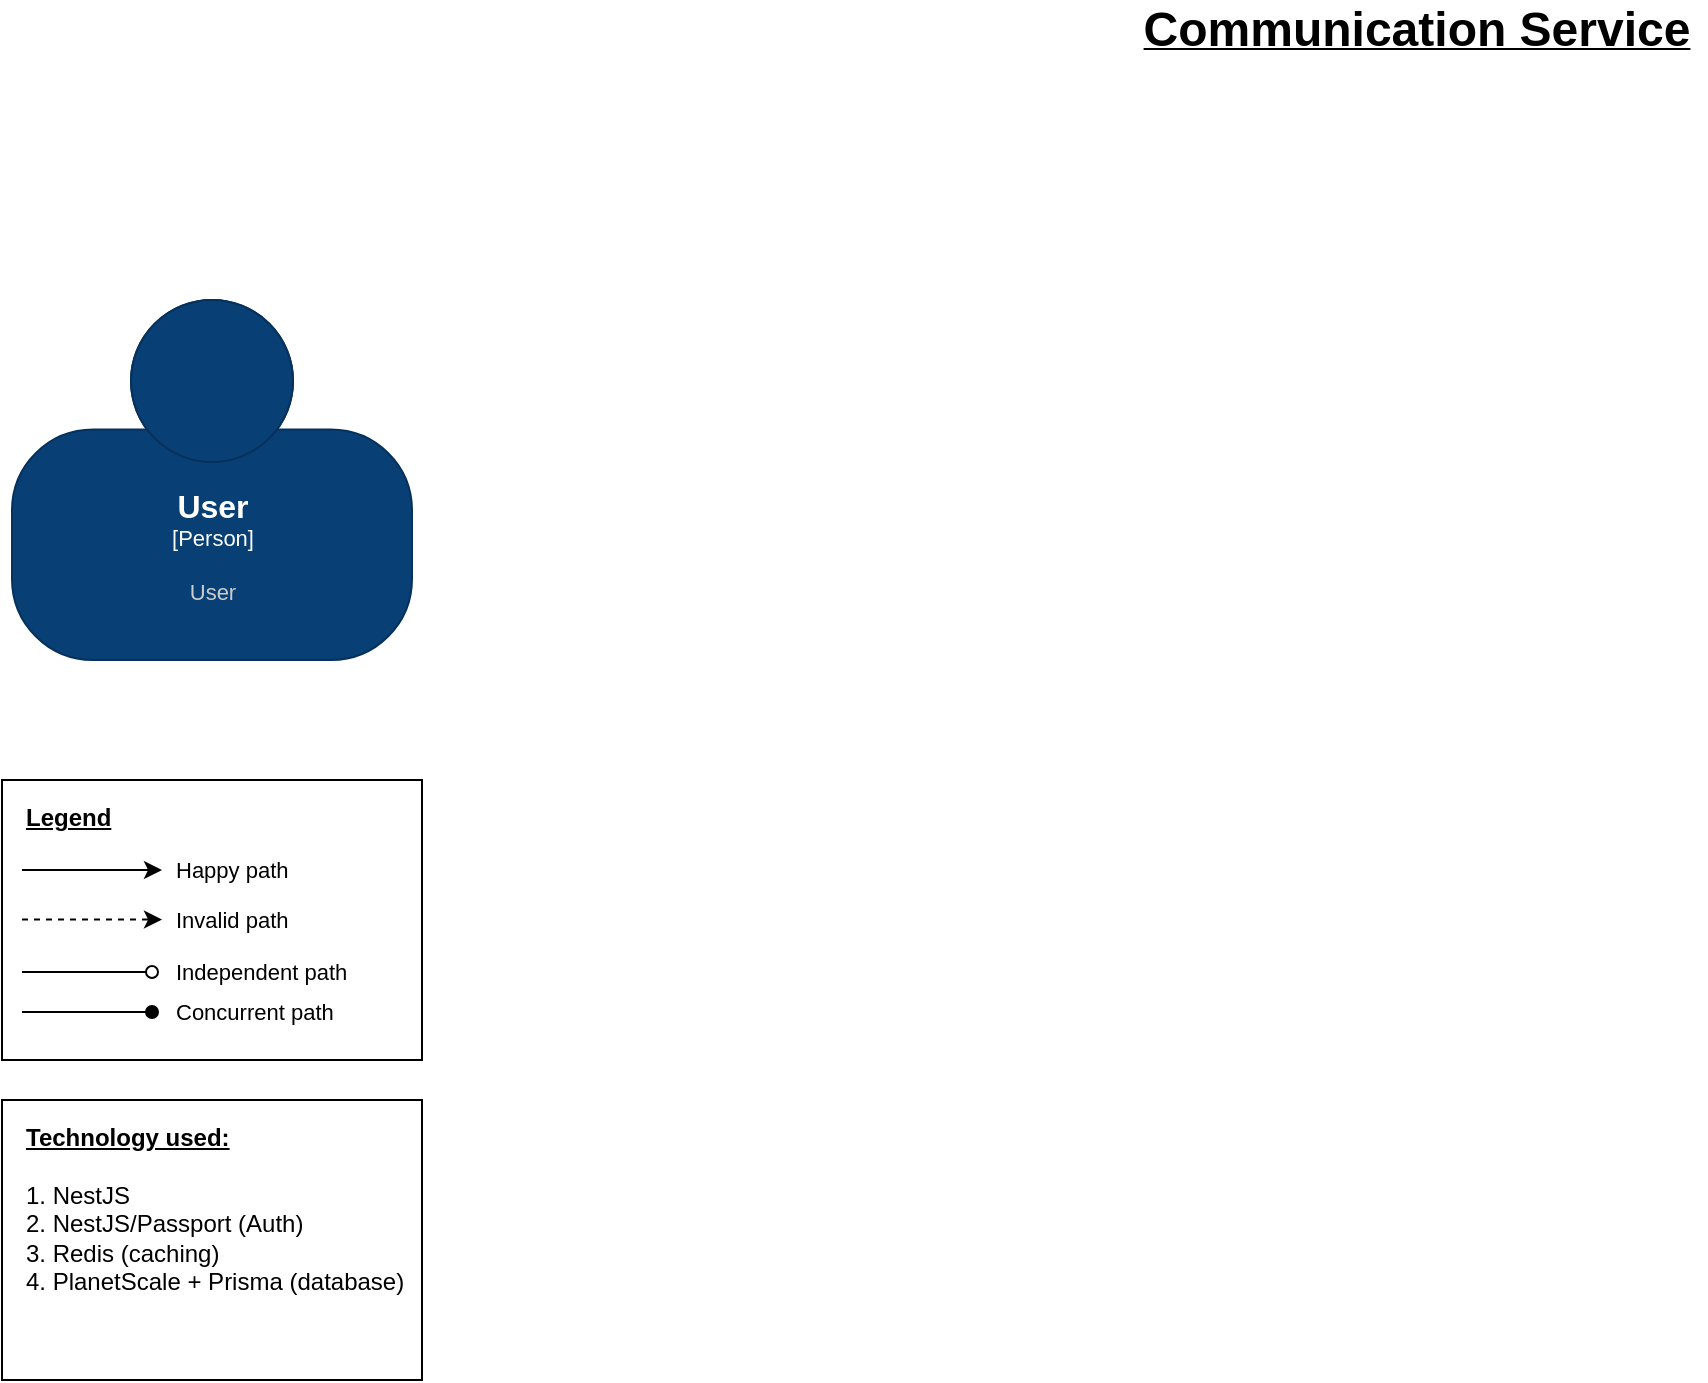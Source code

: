 <mxfile scale="1" border="20">
    <diagram id="SKKT97RxRqP2tx5iM8VO" name="History">
        <mxGraphModel dx="1858" dy="817" grid="1" gridSize="10" guides="1" tooltips="1" connect="1" arrows="1" fold="1" page="1" pageScale="1" pageWidth="1654" pageHeight="1169" background="#FFFFFF" math="0" shadow="0">
            <root>
                <mxCell id="cZ165Y8xMysXK6VZJFTn-0"/>
                <mxCell id="cZ165Y8xMysXK6VZJFTn-1" parent="cZ165Y8xMysXK6VZJFTn-0"/>
                <mxCell id="2Y4pjenZq1Eu_Ll-m7aH-1" value="&lt;font style=&quot;font-size: 24px&quot;&gt;Communication Service&lt;/font&gt;" style="text;html=1;align=center;verticalAlign=middle;resizable=0;points=[];autosize=1;strokeColor=none;fillColor=none;fontStyle=5" parent="cZ165Y8xMysXK6VZJFTn-1" vertex="1">
                    <mxGeometry x="682" y="95" width="290" height="20" as="geometry"/>
                </mxCell>
                <object placeholders="1" c4Name="User" c4Type="Person" c4Description="User" label="&lt;font style=&quot;font-size: 16px&quot;&gt;&lt;b&gt;%c4Name%&lt;/b&gt;&lt;/font&gt;&lt;div&gt;[%c4Type%]&lt;/div&gt;&lt;br&gt;&lt;div&gt;&lt;font style=&quot;font-size: 11px&quot;&gt;&lt;font color=&quot;#cccccc&quot;&gt;%c4Description%&lt;/font&gt;&lt;/div&gt;" id="2Y4pjenZq1Eu_Ll-m7aH-6">
                    <mxCell style="html=1;fontSize=11;dashed=0;whitespace=wrap;fillColor=#083F75;strokeColor=#06315C;fontColor=#ffffff;shape=mxgraph.c4.person2;align=center;metaEdit=1;points=[[0.5,0,0],[1,0.5,0],[1,0.75,0],[0.75,1,0],[0.5,1,0],[0.25,1,0],[0,0.75,0],[0,0.5,0]];resizable=0;" parent="cZ165Y8xMysXK6VZJFTn-1" vertex="1">
                        <mxGeometry x="125" y="240" width="200" height="180" as="geometry"/>
                    </mxCell>
                </object>
                <mxCell id="10" value="&lt;u style=&quot;font-weight: bold&quot;&gt;Technology used:&lt;br&gt;&lt;/u&gt;&lt;br&gt;1. NestJS&lt;br&gt;2. NestJS/Passport (Auth)&lt;br&gt;3. Redis (caching)&lt;br&gt;4. PlanetScale + Prisma (database)" style="rounded=0;whiteSpace=wrap;html=1;labelBackgroundColor=none;comic=0;align=left;labelPadding=0;metaEdit=0;horizontal=1;labelPosition=center;verticalLabelPosition=middle;verticalAlign=top;spacingRight=0;spacingLeft=10;labelBorderColor=none;fontColor=default;container=0;spacing=2;spacingTop=5;" parent="cZ165Y8xMysXK6VZJFTn-1" vertex="1">
                    <mxGeometry x="120" y="640" width="210" height="140" as="geometry"/>
                </mxCell>
                <mxCell id="11" value="" style="group" parent="cZ165Y8xMysXK6VZJFTn-1" vertex="1" connectable="0">
                    <mxGeometry x="120" y="480" width="210" height="140" as="geometry"/>
                </mxCell>
                <mxCell id="12" value="&lt;b&gt;&lt;u&gt;Legend&lt;/u&gt;&lt;/b&gt;" style="rounded=0;whiteSpace=wrap;html=1;labelBackgroundColor=none;comic=0;align=left;labelPadding=0;metaEdit=0;horizontal=1;labelPosition=center;verticalLabelPosition=middle;verticalAlign=top;spacingRight=0;spacingLeft=10;labelBorderColor=none;fontColor=default;spacingTop=5;container=0;" parent="11" vertex="1">
                    <mxGeometry width="210" height="140" as="geometry"/>
                </mxCell>
                <mxCell id="13" value="" style="endArrow=classic;html=1;rounded=0;labelBackgroundColor=default;strokeColor=default;fontFamily=Helvetica;fontSize=11;fontColor=default;shape=connector;endFill=1;" parent="11" edge="1">
                    <mxGeometry width="50" height="50" relative="1" as="geometry">
                        <mxPoint x="10" y="45" as="sourcePoint"/>
                        <mxPoint x="80" y="45" as="targetPoint"/>
                    </mxGeometry>
                </mxCell>
                <mxCell id="14" value="Happy path" style="text;html=1;align=left;verticalAlign=middle;resizable=0;points=[];autosize=1;strokeColor=none;fillColor=none;fontSize=11;fontFamily=Helvetica;fontColor=default;" parent="11" vertex="1">
                    <mxGeometry x="85" y="30" width="80" height="30" as="geometry"/>
                </mxCell>
                <mxCell id="15" value="" style="endArrow=classic;html=1;rounded=0;labelBackgroundColor=default;strokeColor=default;fontFamily=Helvetica;fontSize=11;fontColor=default;shape=connector;endFill=1;dashed=1;" parent="11" edge="1">
                    <mxGeometry width="50" height="50" relative="1" as="geometry">
                        <mxPoint x="10" y="69.8" as="sourcePoint"/>
                        <mxPoint x="80" y="69.8" as="targetPoint"/>
                    </mxGeometry>
                </mxCell>
                <mxCell id="16" value="Invalid path" style="text;html=1;align=left;verticalAlign=middle;resizable=0;points=[];autosize=1;strokeColor=none;fillColor=none;fontSize=11;fontFamily=Helvetica;fontColor=default;" parent="11" vertex="1">
                    <mxGeometry x="85" y="55" width="80" height="30" as="geometry"/>
                </mxCell>
                <mxCell id="17" value="Independent path" style="text;html=1;align=left;verticalAlign=middle;resizable=0;points=[];autosize=1;strokeColor=none;fillColor=none;fontSize=11;fontFamily=Helvetica;fontColor=default;" parent="11" vertex="1">
                    <mxGeometry x="85" y="86" width="100" height="20" as="geometry"/>
                </mxCell>
                <mxCell id="18" value="" style="endArrow=oval;html=1;rounded=0;labelBackgroundColor=default;strokeColor=default;fontFamily=Helvetica;fontSize=11;fontColor=default;shape=connector;endFill=0;" parent="11" edge="1">
                    <mxGeometry width="50" height="50" relative="1" as="geometry">
                        <mxPoint x="10" y="96" as="sourcePoint"/>
                        <mxPoint x="75" y="96" as="targetPoint"/>
                    </mxGeometry>
                </mxCell>
                <mxCell id="19" value="Concurrent path" style="text;html=1;align=left;verticalAlign=middle;resizable=0;points=[];autosize=1;strokeColor=none;fillColor=none;fontSize=11;fontFamily=Helvetica;fontColor=default;" parent="11" vertex="1">
                    <mxGeometry x="85" y="106" width="90" height="20" as="geometry"/>
                </mxCell>
                <mxCell id="20" value="" style="endArrow=oval;html=1;rounded=0;labelBackgroundColor=default;strokeColor=default;fontFamily=Helvetica;fontSize=11;fontColor=default;shape=connector;endFill=1;" parent="11" edge="1">
                    <mxGeometry width="50" height="50" relative="1" as="geometry">
                        <mxPoint x="10" y="116" as="sourcePoint"/>
                        <mxPoint x="75" y="116" as="targetPoint"/>
                    </mxGeometry>
                </mxCell>
            </root>
        </mxGraphModel>
    </diagram>
</mxfile>